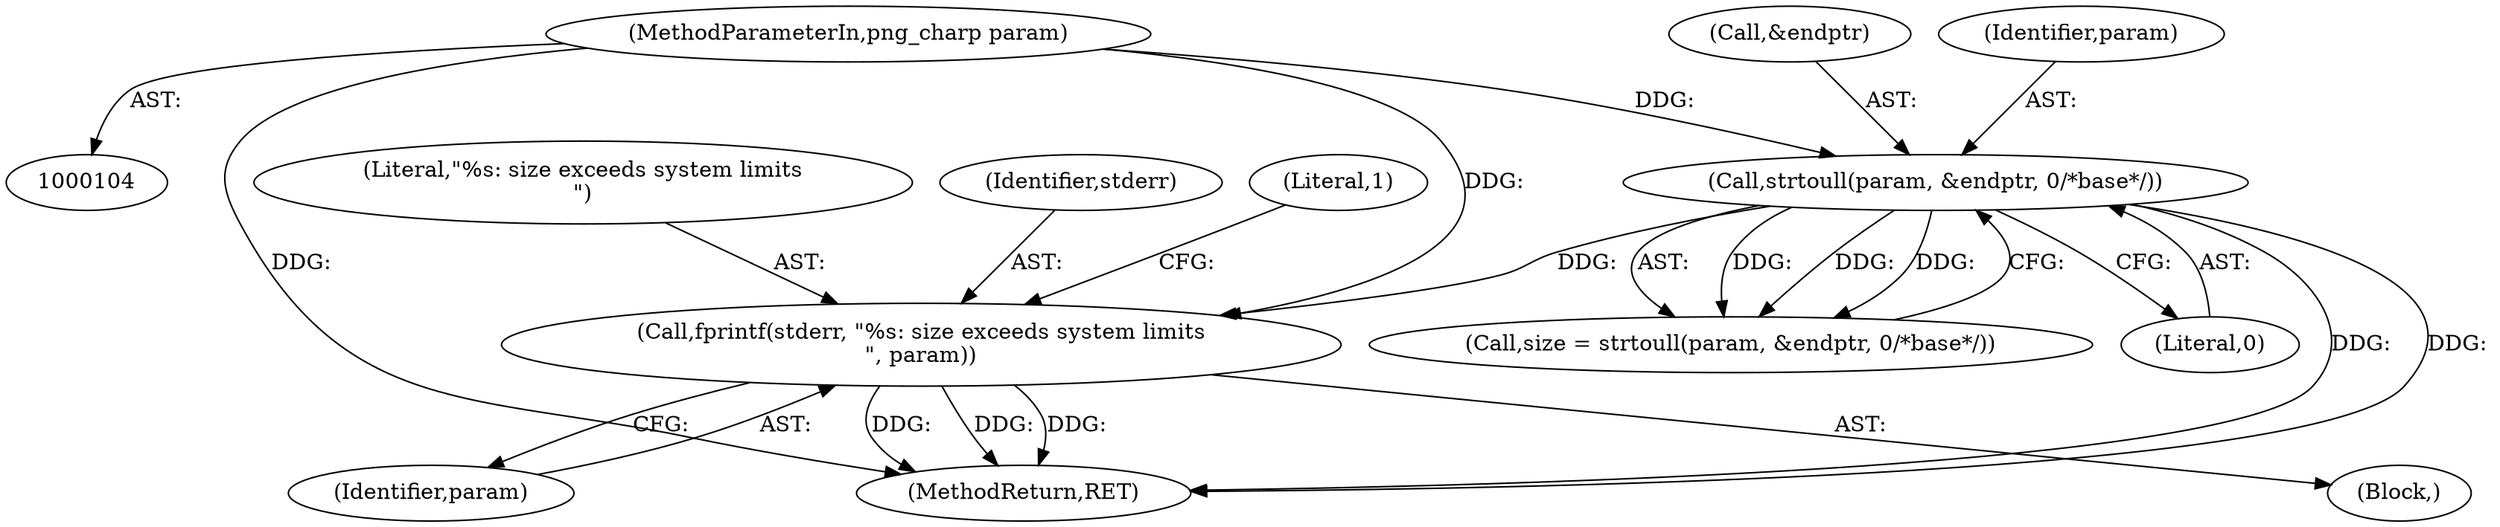 digraph "0_Android_9d4853418ab2f754c2b63e091c29c5529b8b86ca_17@API" {
"1000201" [label="(Call,fprintf(stderr, \"%s: size exceeds system limits\n\", param))"];
"1000115" [label="(Call,strtoull(param, &endptr, 0/*base*/))"];
"1000105" [label="(MethodParameterIn,png_charp param)"];
"1000209" [label="(MethodReturn,RET)"];
"1000113" [label="(Call,size = strtoull(param, &endptr, 0/*base*/))"];
"1000203" [label="(Literal,\"%s: size exceeds system limits\n\")"];
"1000204" [label="(Identifier,param)"];
"1000116" [label="(Identifier,param)"];
"1000201" [label="(Call,fprintf(stderr, \"%s: size exceeds system limits\n\", param))"];
"1000117" [label="(Call,&endptr)"];
"1000115" [label="(Call,strtoull(param, &endptr, 0/*base*/))"];
"1000119" [label="(Literal,0)"];
"1000202" [label="(Identifier,stderr)"];
"1000105" [label="(MethodParameterIn,png_charp param)"];
"1000206" [label="(Literal,1)"];
"1000200" [label="(Block,)"];
"1000201" -> "1000200"  [label="AST: "];
"1000201" -> "1000204"  [label="CFG: "];
"1000202" -> "1000201"  [label="AST: "];
"1000203" -> "1000201"  [label="AST: "];
"1000204" -> "1000201"  [label="AST: "];
"1000206" -> "1000201"  [label="CFG: "];
"1000201" -> "1000209"  [label="DDG: "];
"1000201" -> "1000209"  [label="DDG: "];
"1000201" -> "1000209"  [label="DDG: "];
"1000115" -> "1000201"  [label="DDG: "];
"1000105" -> "1000201"  [label="DDG: "];
"1000115" -> "1000113"  [label="AST: "];
"1000115" -> "1000119"  [label="CFG: "];
"1000116" -> "1000115"  [label="AST: "];
"1000117" -> "1000115"  [label="AST: "];
"1000119" -> "1000115"  [label="AST: "];
"1000113" -> "1000115"  [label="CFG: "];
"1000115" -> "1000209"  [label="DDG: "];
"1000115" -> "1000209"  [label="DDG: "];
"1000115" -> "1000113"  [label="DDG: "];
"1000115" -> "1000113"  [label="DDG: "];
"1000115" -> "1000113"  [label="DDG: "];
"1000105" -> "1000115"  [label="DDG: "];
"1000105" -> "1000104"  [label="AST: "];
"1000105" -> "1000209"  [label="DDG: "];
}
